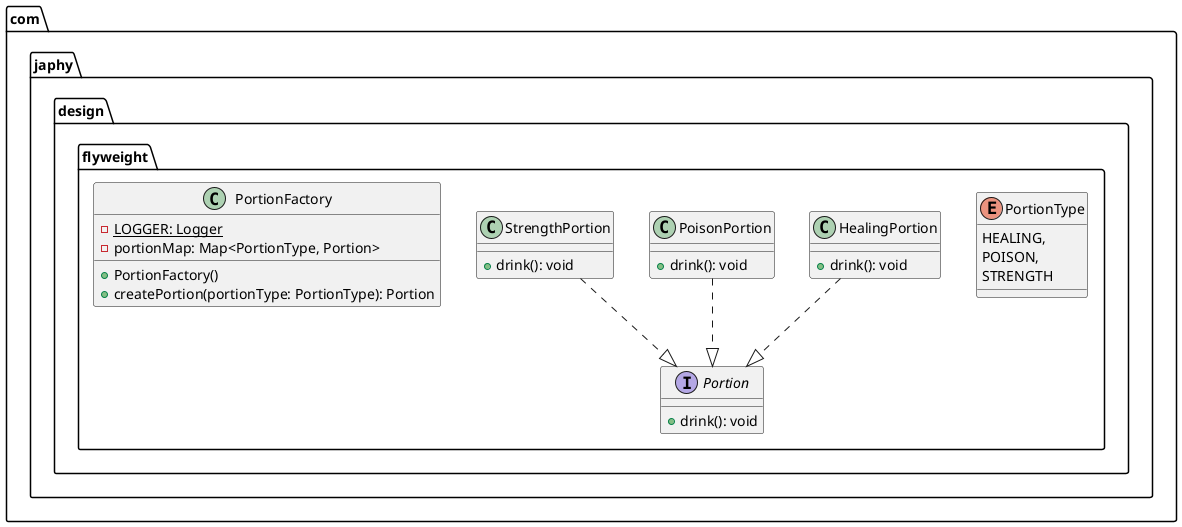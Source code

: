 @startuml
'https://plantuml.com/class-diagram

package com.japhy.design.flyweight {

    enum PortionType {
        HEALING,
        POISON,
        STRENGTH
    }

    interface Portion {
        + drink(): void
    }

    class HealingPortion {
        + drink(): void
    }

    class PoisonPortion {
        + drink(): void
    }

    class StrengthPortion {
        + drink(): void
    }

    class PortionFactory {
        - LOGGER: Logger {static}
        - portionMap: Map<PortionType, Portion>
        + PortionFactory()
        + createPortion(portionType: PortionType): Portion
    }

    HealingPortion ..|> Portion
    PoisonPortion ..|> Portion
    StrengthPortion ..|> Portion
}


@enduml